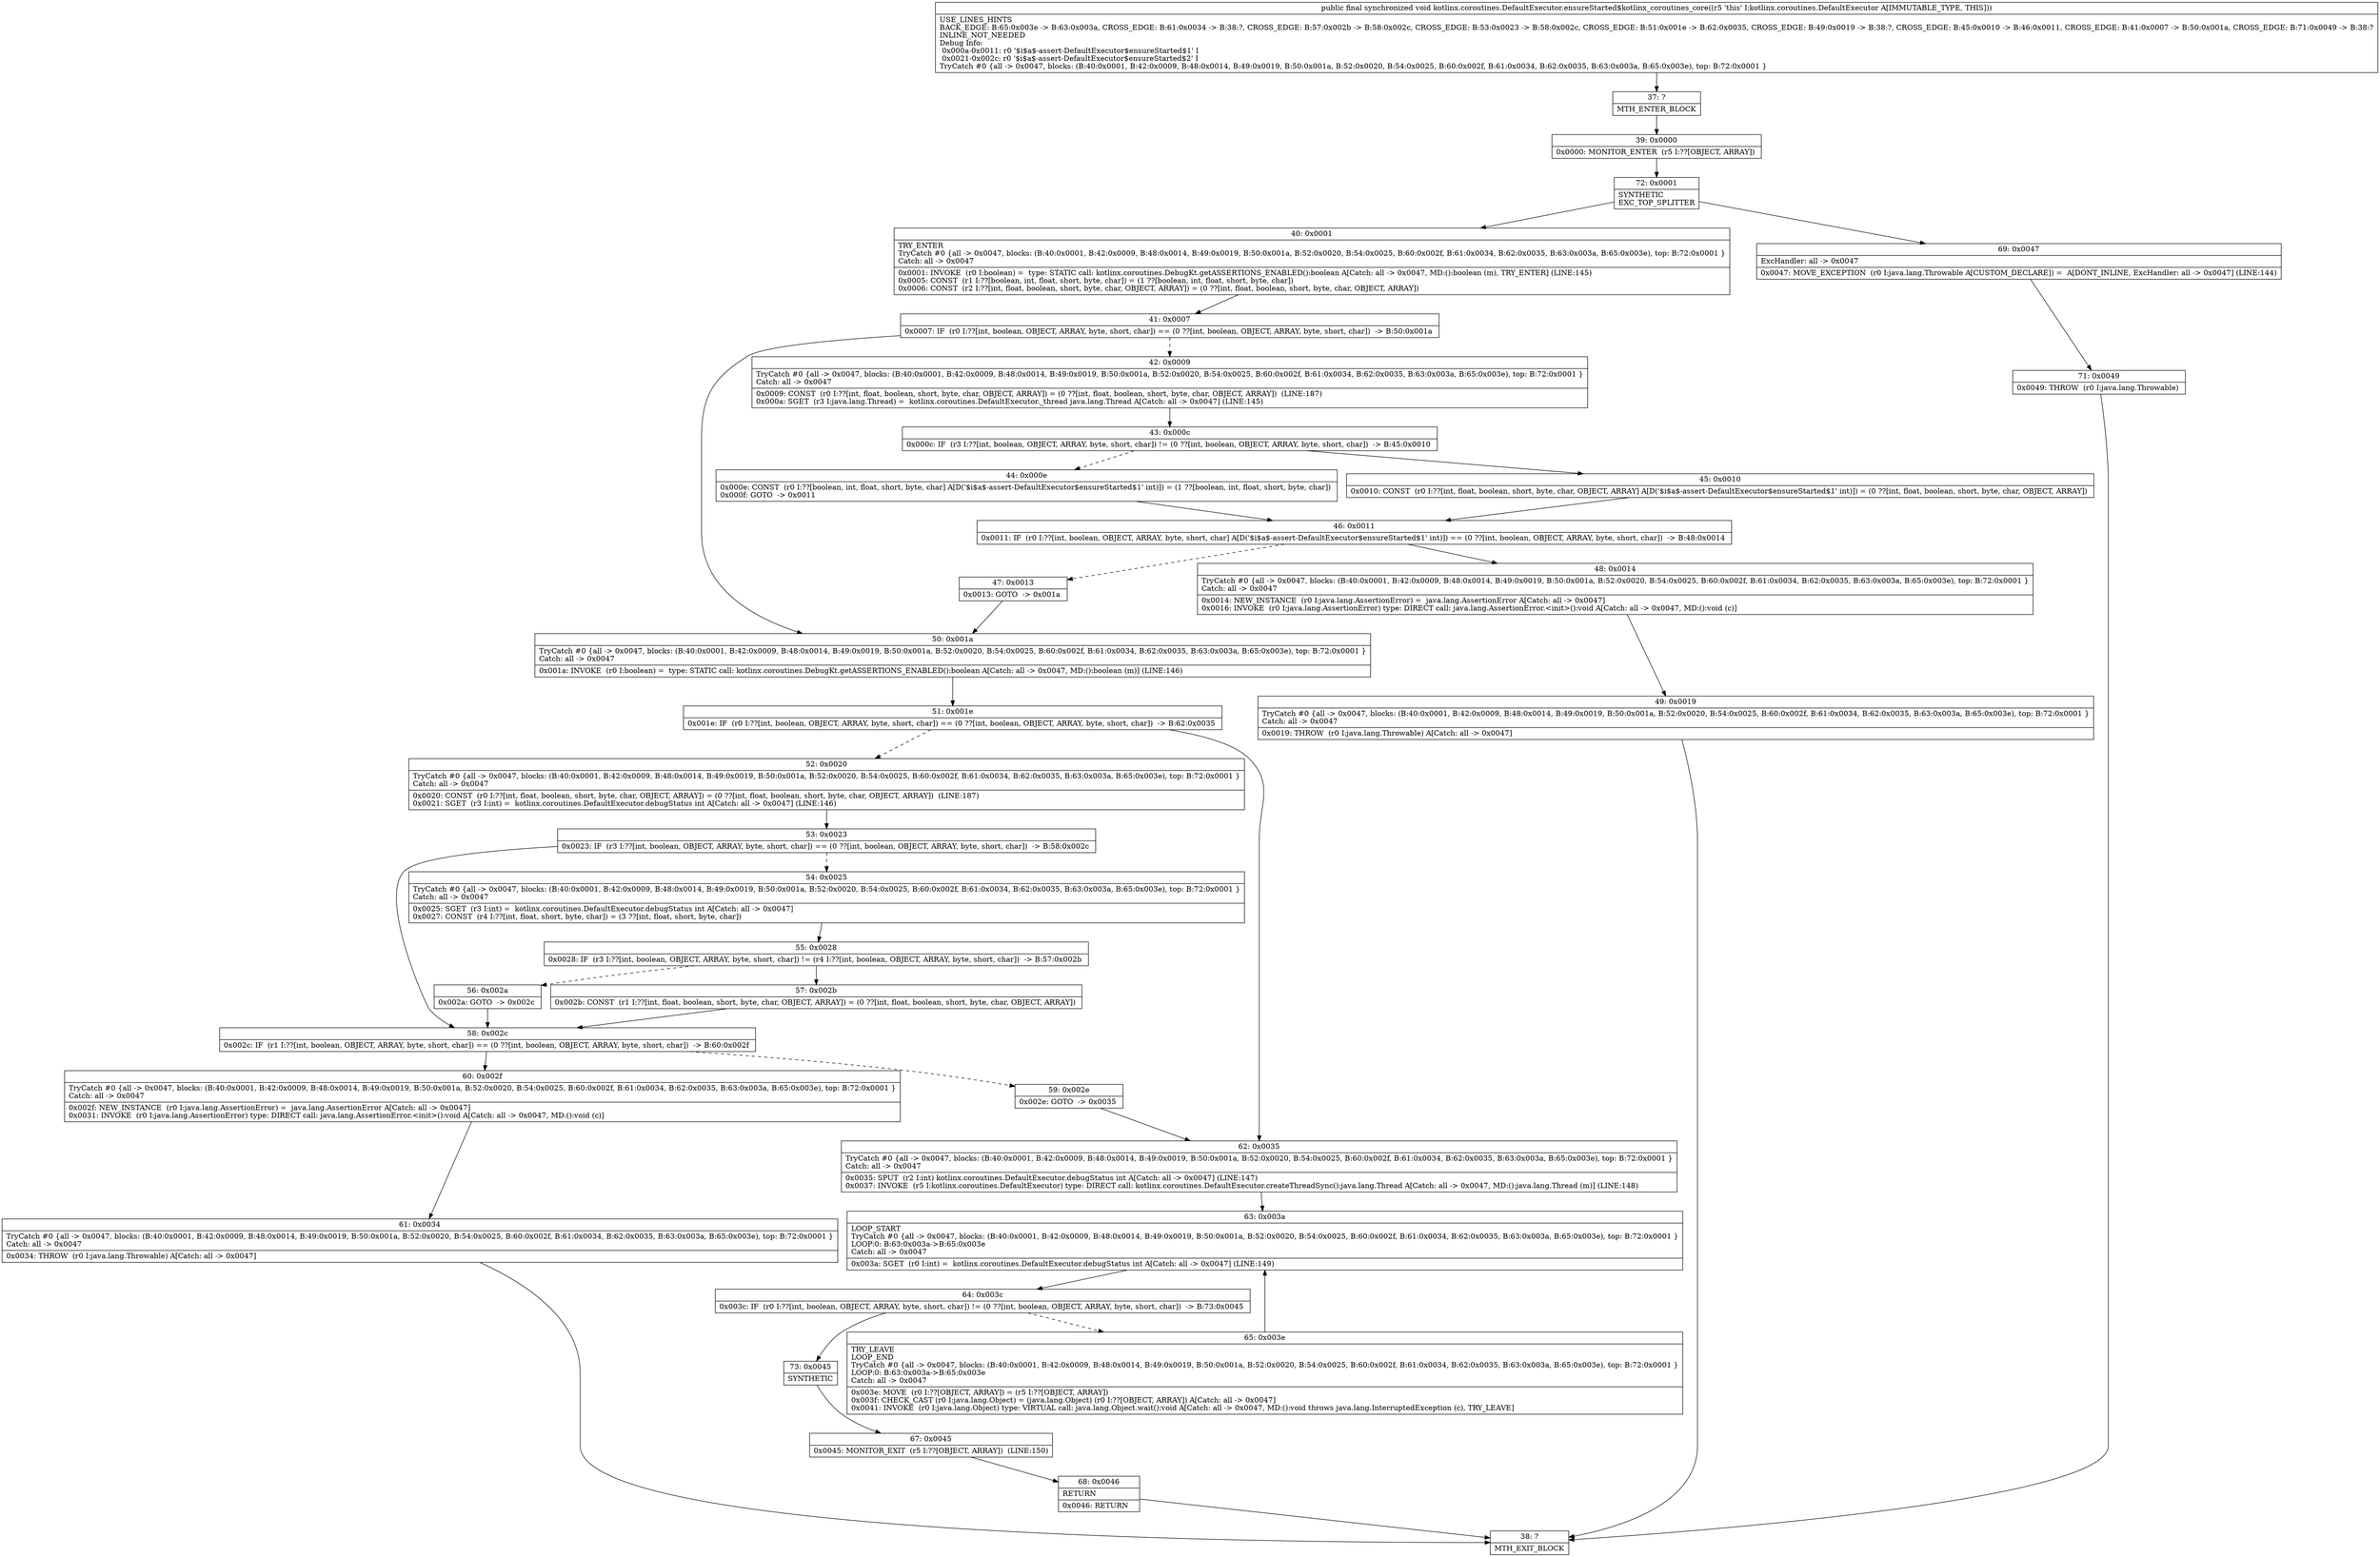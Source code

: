 digraph "CFG forkotlinx.coroutines.DefaultExecutor.ensureStarted$kotlinx_coroutines_core()V" {
Node_37 [shape=record,label="{37\:\ ?|MTH_ENTER_BLOCK\l}"];
Node_39 [shape=record,label="{39\:\ 0x0000|0x0000: MONITOR_ENTER  (r5 I:??[OBJECT, ARRAY]) \l}"];
Node_72 [shape=record,label="{72\:\ 0x0001|SYNTHETIC\lEXC_TOP_SPLITTER\l}"];
Node_40 [shape=record,label="{40\:\ 0x0001|TRY_ENTER\lTryCatch #0 \{all \-\> 0x0047, blocks: (B:40:0x0001, B:42:0x0009, B:48:0x0014, B:49:0x0019, B:50:0x001a, B:52:0x0020, B:54:0x0025, B:60:0x002f, B:61:0x0034, B:62:0x0035, B:63:0x003a, B:65:0x003e), top: B:72:0x0001 \}\lCatch: all \-\> 0x0047\l|0x0001: INVOKE  (r0 I:boolean) =  type: STATIC call: kotlinx.coroutines.DebugKt.getASSERTIONS_ENABLED():boolean A[Catch: all \-\> 0x0047, MD:():boolean (m), TRY_ENTER] (LINE:145)\l0x0005: CONST  (r1 I:??[boolean, int, float, short, byte, char]) = (1 ??[boolean, int, float, short, byte, char]) \l0x0006: CONST  (r2 I:??[int, float, boolean, short, byte, char, OBJECT, ARRAY]) = (0 ??[int, float, boolean, short, byte, char, OBJECT, ARRAY]) \l}"];
Node_41 [shape=record,label="{41\:\ 0x0007|0x0007: IF  (r0 I:??[int, boolean, OBJECT, ARRAY, byte, short, char]) == (0 ??[int, boolean, OBJECT, ARRAY, byte, short, char])  \-\> B:50:0x001a \l}"];
Node_42 [shape=record,label="{42\:\ 0x0009|TryCatch #0 \{all \-\> 0x0047, blocks: (B:40:0x0001, B:42:0x0009, B:48:0x0014, B:49:0x0019, B:50:0x001a, B:52:0x0020, B:54:0x0025, B:60:0x002f, B:61:0x0034, B:62:0x0035, B:63:0x003a, B:65:0x003e), top: B:72:0x0001 \}\lCatch: all \-\> 0x0047\l|0x0009: CONST  (r0 I:??[int, float, boolean, short, byte, char, OBJECT, ARRAY]) = (0 ??[int, float, boolean, short, byte, char, OBJECT, ARRAY])  (LINE:187)\l0x000a: SGET  (r3 I:java.lang.Thread) =  kotlinx.coroutines.DefaultExecutor._thread java.lang.Thread A[Catch: all \-\> 0x0047] (LINE:145)\l}"];
Node_43 [shape=record,label="{43\:\ 0x000c|0x000c: IF  (r3 I:??[int, boolean, OBJECT, ARRAY, byte, short, char]) != (0 ??[int, boolean, OBJECT, ARRAY, byte, short, char])  \-\> B:45:0x0010 \l}"];
Node_44 [shape=record,label="{44\:\ 0x000e|0x000e: CONST  (r0 I:??[boolean, int, float, short, byte, char] A[D('$i$a$\-assert\-DefaultExecutor$ensureStarted$1' int)]) = (1 ??[boolean, int, float, short, byte, char]) \l0x000f: GOTO  \-\> 0x0011 \l}"];
Node_46 [shape=record,label="{46\:\ 0x0011|0x0011: IF  (r0 I:??[int, boolean, OBJECT, ARRAY, byte, short, char] A[D('$i$a$\-assert\-DefaultExecutor$ensureStarted$1' int)]) == (0 ??[int, boolean, OBJECT, ARRAY, byte, short, char])  \-\> B:48:0x0014 \l}"];
Node_47 [shape=record,label="{47\:\ 0x0013|0x0013: GOTO  \-\> 0x001a \l}"];
Node_48 [shape=record,label="{48\:\ 0x0014|TryCatch #0 \{all \-\> 0x0047, blocks: (B:40:0x0001, B:42:0x0009, B:48:0x0014, B:49:0x0019, B:50:0x001a, B:52:0x0020, B:54:0x0025, B:60:0x002f, B:61:0x0034, B:62:0x0035, B:63:0x003a, B:65:0x003e), top: B:72:0x0001 \}\lCatch: all \-\> 0x0047\l|0x0014: NEW_INSTANCE  (r0 I:java.lang.AssertionError) =  java.lang.AssertionError A[Catch: all \-\> 0x0047]\l0x0016: INVOKE  (r0 I:java.lang.AssertionError) type: DIRECT call: java.lang.AssertionError.\<init\>():void A[Catch: all \-\> 0x0047, MD:():void (c)]\l}"];
Node_49 [shape=record,label="{49\:\ 0x0019|TryCatch #0 \{all \-\> 0x0047, blocks: (B:40:0x0001, B:42:0x0009, B:48:0x0014, B:49:0x0019, B:50:0x001a, B:52:0x0020, B:54:0x0025, B:60:0x002f, B:61:0x0034, B:62:0x0035, B:63:0x003a, B:65:0x003e), top: B:72:0x0001 \}\lCatch: all \-\> 0x0047\l|0x0019: THROW  (r0 I:java.lang.Throwable) A[Catch: all \-\> 0x0047]\l}"];
Node_38 [shape=record,label="{38\:\ ?|MTH_EXIT_BLOCK\l}"];
Node_45 [shape=record,label="{45\:\ 0x0010|0x0010: CONST  (r0 I:??[int, float, boolean, short, byte, char, OBJECT, ARRAY] A[D('$i$a$\-assert\-DefaultExecutor$ensureStarted$1' int)]) = (0 ??[int, float, boolean, short, byte, char, OBJECT, ARRAY]) \l}"];
Node_50 [shape=record,label="{50\:\ 0x001a|TryCatch #0 \{all \-\> 0x0047, blocks: (B:40:0x0001, B:42:0x0009, B:48:0x0014, B:49:0x0019, B:50:0x001a, B:52:0x0020, B:54:0x0025, B:60:0x002f, B:61:0x0034, B:62:0x0035, B:63:0x003a, B:65:0x003e), top: B:72:0x0001 \}\lCatch: all \-\> 0x0047\l|0x001a: INVOKE  (r0 I:boolean) =  type: STATIC call: kotlinx.coroutines.DebugKt.getASSERTIONS_ENABLED():boolean A[Catch: all \-\> 0x0047, MD:():boolean (m)] (LINE:146)\l}"];
Node_51 [shape=record,label="{51\:\ 0x001e|0x001e: IF  (r0 I:??[int, boolean, OBJECT, ARRAY, byte, short, char]) == (0 ??[int, boolean, OBJECT, ARRAY, byte, short, char])  \-\> B:62:0x0035 \l}"];
Node_52 [shape=record,label="{52\:\ 0x0020|TryCatch #0 \{all \-\> 0x0047, blocks: (B:40:0x0001, B:42:0x0009, B:48:0x0014, B:49:0x0019, B:50:0x001a, B:52:0x0020, B:54:0x0025, B:60:0x002f, B:61:0x0034, B:62:0x0035, B:63:0x003a, B:65:0x003e), top: B:72:0x0001 \}\lCatch: all \-\> 0x0047\l|0x0020: CONST  (r0 I:??[int, float, boolean, short, byte, char, OBJECT, ARRAY]) = (0 ??[int, float, boolean, short, byte, char, OBJECT, ARRAY])  (LINE:187)\l0x0021: SGET  (r3 I:int) =  kotlinx.coroutines.DefaultExecutor.debugStatus int A[Catch: all \-\> 0x0047] (LINE:146)\l}"];
Node_53 [shape=record,label="{53\:\ 0x0023|0x0023: IF  (r3 I:??[int, boolean, OBJECT, ARRAY, byte, short, char]) == (0 ??[int, boolean, OBJECT, ARRAY, byte, short, char])  \-\> B:58:0x002c \l}"];
Node_54 [shape=record,label="{54\:\ 0x0025|TryCatch #0 \{all \-\> 0x0047, blocks: (B:40:0x0001, B:42:0x0009, B:48:0x0014, B:49:0x0019, B:50:0x001a, B:52:0x0020, B:54:0x0025, B:60:0x002f, B:61:0x0034, B:62:0x0035, B:63:0x003a, B:65:0x003e), top: B:72:0x0001 \}\lCatch: all \-\> 0x0047\l|0x0025: SGET  (r3 I:int) =  kotlinx.coroutines.DefaultExecutor.debugStatus int A[Catch: all \-\> 0x0047]\l0x0027: CONST  (r4 I:??[int, float, short, byte, char]) = (3 ??[int, float, short, byte, char]) \l}"];
Node_55 [shape=record,label="{55\:\ 0x0028|0x0028: IF  (r3 I:??[int, boolean, OBJECT, ARRAY, byte, short, char]) != (r4 I:??[int, boolean, OBJECT, ARRAY, byte, short, char])  \-\> B:57:0x002b \l}"];
Node_56 [shape=record,label="{56\:\ 0x002a|0x002a: GOTO  \-\> 0x002c \l}"];
Node_57 [shape=record,label="{57\:\ 0x002b|0x002b: CONST  (r1 I:??[int, float, boolean, short, byte, char, OBJECT, ARRAY]) = (0 ??[int, float, boolean, short, byte, char, OBJECT, ARRAY]) \l}"];
Node_58 [shape=record,label="{58\:\ 0x002c|0x002c: IF  (r1 I:??[int, boolean, OBJECT, ARRAY, byte, short, char]) == (0 ??[int, boolean, OBJECT, ARRAY, byte, short, char])  \-\> B:60:0x002f \l}"];
Node_59 [shape=record,label="{59\:\ 0x002e|0x002e: GOTO  \-\> 0x0035 \l}"];
Node_60 [shape=record,label="{60\:\ 0x002f|TryCatch #0 \{all \-\> 0x0047, blocks: (B:40:0x0001, B:42:0x0009, B:48:0x0014, B:49:0x0019, B:50:0x001a, B:52:0x0020, B:54:0x0025, B:60:0x002f, B:61:0x0034, B:62:0x0035, B:63:0x003a, B:65:0x003e), top: B:72:0x0001 \}\lCatch: all \-\> 0x0047\l|0x002f: NEW_INSTANCE  (r0 I:java.lang.AssertionError) =  java.lang.AssertionError A[Catch: all \-\> 0x0047]\l0x0031: INVOKE  (r0 I:java.lang.AssertionError) type: DIRECT call: java.lang.AssertionError.\<init\>():void A[Catch: all \-\> 0x0047, MD:():void (c)]\l}"];
Node_61 [shape=record,label="{61\:\ 0x0034|TryCatch #0 \{all \-\> 0x0047, blocks: (B:40:0x0001, B:42:0x0009, B:48:0x0014, B:49:0x0019, B:50:0x001a, B:52:0x0020, B:54:0x0025, B:60:0x002f, B:61:0x0034, B:62:0x0035, B:63:0x003a, B:65:0x003e), top: B:72:0x0001 \}\lCatch: all \-\> 0x0047\l|0x0034: THROW  (r0 I:java.lang.Throwable) A[Catch: all \-\> 0x0047]\l}"];
Node_62 [shape=record,label="{62\:\ 0x0035|TryCatch #0 \{all \-\> 0x0047, blocks: (B:40:0x0001, B:42:0x0009, B:48:0x0014, B:49:0x0019, B:50:0x001a, B:52:0x0020, B:54:0x0025, B:60:0x002f, B:61:0x0034, B:62:0x0035, B:63:0x003a, B:65:0x003e), top: B:72:0x0001 \}\lCatch: all \-\> 0x0047\l|0x0035: SPUT  (r2 I:int) kotlinx.coroutines.DefaultExecutor.debugStatus int A[Catch: all \-\> 0x0047] (LINE:147)\l0x0037: INVOKE  (r5 I:kotlinx.coroutines.DefaultExecutor) type: DIRECT call: kotlinx.coroutines.DefaultExecutor.createThreadSync():java.lang.Thread A[Catch: all \-\> 0x0047, MD:():java.lang.Thread (m)] (LINE:148)\l}"];
Node_63 [shape=record,label="{63\:\ 0x003a|LOOP_START\lTryCatch #0 \{all \-\> 0x0047, blocks: (B:40:0x0001, B:42:0x0009, B:48:0x0014, B:49:0x0019, B:50:0x001a, B:52:0x0020, B:54:0x0025, B:60:0x002f, B:61:0x0034, B:62:0x0035, B:63:0x003a, B:65:0x003e), top: B:72:0x0001 \}\lLOOP:0: B:63:0x003a\-\>B:65:0x003e\lCatch: all \-\> 0x0047\l|0x003a: SGET  (r0 I:int) =  kotlinx.coroutines.DefaultExecutor.debugStatus int A[Catch: all \-\> 0x0047] (LINE:149)\l}"];
Node_64 [shape=record,label="{64\:\ 0x003c|0x003c: IF  (r0 I:??[int, boolean, OBJECT, ARRAY, byte, short, char]) != (0 ??[int, boolean, OBJECT, ARRAY, byte, short, char])  \-\> B:73:0x0045 \l}"];
Node_65 [shape=record,label="{65\:\ 0x003e|TRY_LEAVE\lLOOP_END\lTryCatch #0 \{all \-\> 0x0047, blocks: (B:40:0x0001, B:42:0x0009, B:48:0x0014, B:49:0x0019, B:50:0x001a, B:52:0x0020, B:54:0x0025, B:60:0x002f, B:61:0x0034, B:62:0x0035, B:63:0x003a, B:65:0x003e), top: B:72:0x0001 \}\lLOOP:0: B:63:0x003a\-\>B:65:0x003e\lCatch: all \-\> 0x0047\l|0x003e: MOVE  (r0 I:??[OBJECT, ARRAY]) = (r5 I:??[OBJECT, ARRAY]) \l0x003f: CHECK_CAST (r0 I:java.lang.Object) = (java.lang.Object) (r0 I:??[OBJECT, ARRAY]) A[Catch: all \-\> 0x0047]\l0x0041: INVOKE  (r0 I:java.lang.Object) type: VIRTUAL call: java.lang.Object.wait():void A[Catch: all \-\> 0x0047, MD:():void throws java.lang.InterruptedException (c), TRY_LEAVE]\l}"];
Node_73 [shape=record,label="{73\:\ 0x0045|SYNTHETIC\l}"];
Node_67 [shape=record,label="{67\:\ 0x0045|0x0045: MONITOR_EXIT  (r5 I:??[OBJECT, ARRAY])  (LINE:150)\l}"];
Node_68 [shape=record,label="{68\:\ 0x0046|RETURN\l|0x0046: RETURN   \l}"];
Node_69 [shape=record,label="{69\:\ 0x0047|ExcHandler: all \-\> 0x0047\l|0x0047: MOVE_EXCEPTION  (r0 I:java.lang.Throwable A[CUSTOM_DECLARE]) =  A[DONT_INLINE, ExcHandler: all \-\> 0x0047] (LINE:144)\l}"];
Node_71 [shape=record,label="{71\:\ 0x0049|0x0049: THROW  (r0 I:java.lang.Throwable) \l}"];
MethodNode[shape=record,label="{public final synchronized void kotlinx.coroutines.DefaultExecutor.ensureStarted$kotlinx_coroutines_core((r5 'this' I:kotlinx.coroutines.DefaultExecutor A[IMMUTABLE_TYPE, THIS]))  | USE_LINES_HINTS\lBACK_EDGE: B:65:0x003e \-\> B:63:0x003a, CROSS_EDGE: B:61:0x0034 \-\> B:38:?, CROSS_EDGE: B:57:0x002b \-\> B:58:0x002c, CROSS_EDGE: B:53:0x0023 \-\> B:58:0x002c, CROSS_EDGE: B:51:0x001e \-\> B:62:0x0035, CROSS_EDGE: B:49:0x0019 \-\> B:38:?, CROSS_EDGE: B:45:0x0010 \-\> B:46:0x0011, CROSS_EDGE: B:41:0x0007 \-\> B:50:0x001a, CROSS_EDGE: B:71:0x0049 \-\> B:38:?\lINLINE_NOT_NEEDED\lDebug Info:\l  0x000a\-0x0011: r0 '$i$a$\-assert\-DefaultExecutor$ensureStarted$1' I\l  0x0021\-0x002c: r0 '$i$a$\-assert\-DefaultExecutor$ensureStarted$2' I\lTryCatch #0 \{all \-\> 0x0047, blocks: (B:40:0x0001, B:42:0x0009, B:48:0x0014, B:49:0x0019, B:50:0x001a, B:52:0x0020, B:54:0x0025, B:60:0x002f, B:61:0x0034, B:62:0x0035, B:63:0x003a, B:65:0x003e), top: B:72:0x0001 \}\l}"];
MethodNode -> Node_37;Node_37 -> Node_39;
Node_39 -> Node_72;
Node_72 -> Node_40;
Node_72 -> Node_69;
Node_40 -> Node_41;
Node_41 -> Node_42[style=dashed];
Node_41 -> Node_50;
Node_42 -> Node_43;
Node_43 -> Node_44[style=dashed];
Node_43 -> Node_45;
Node_44 -> Node_46;
Node_46 -> Node_47[style=dashed];
Node_46 -> Node_48;
Node_47 -> Node_50;
Node_48 -> Node_49;
Node_49 -> Node_38;
Node_45 -> Node_46;
Node_50 -> Node_51;
Node_51 -> Node_52[style=dashed];
Node_51 -> Node_62;
Node_52 -> Node_53;
Node_53 -> Node_54[style=dashed];
Node_53 -> Node_58;
Node_54 -> Node_55;
Node_55 -> Node_56[style=dashed];
Node_55 -> Node_57;
Node_56 -> Node_58;
Node_57 -> Node_58;
Node_58 -> Node_59[style=dashed];
Node_58 -> Node_60;
Node_59 -> Node_62;
Node_60 -> Node_61;
Node_61 -> Node_38;
Node_62 -> Node_63;
Node_63 -> Node_64;
Node_64 -> Node_65[style=dashed];
Node_64 -> Node_73;
Node_65 -> Node_63;
Node_73 -> Node_67;
Node_67 -> Node_68;
Node_68 -> Node_38;
Node_69 -> Node_71;
Node_71 -> Node_38;
}

